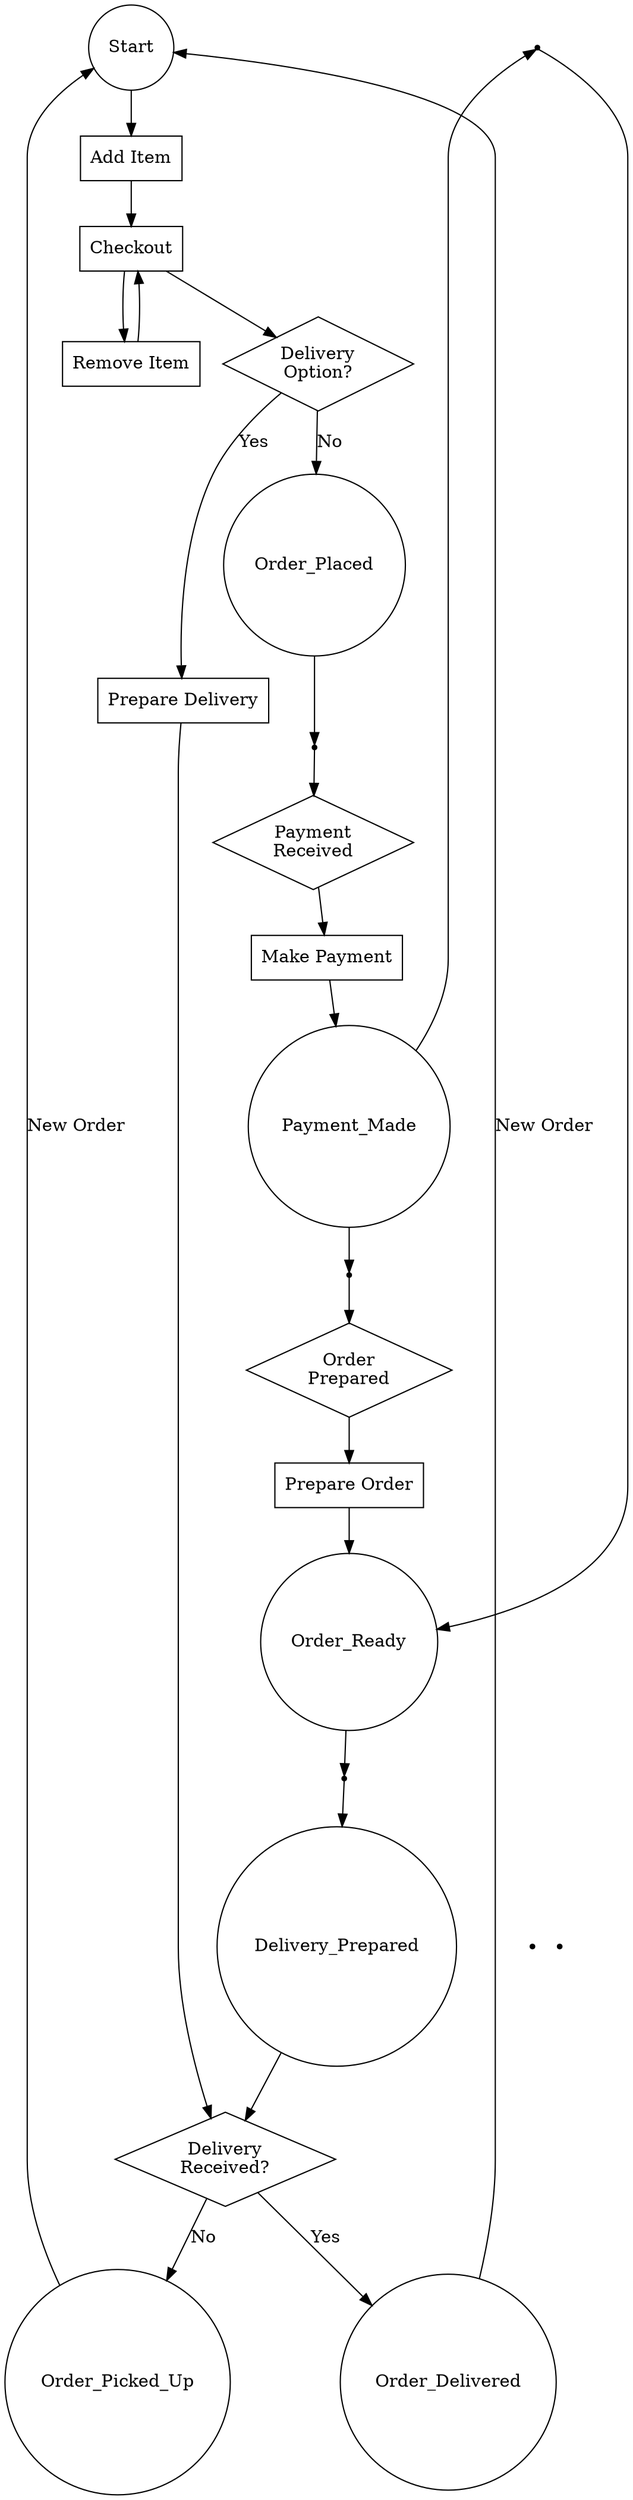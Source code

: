 digraph fast_food_ordering_process {
    node [shape=circle];
    Start;
    Order_Placed;
    Payment_Made;
    Order_Ready;
    Order_Picked_Up;
    Delivery_Prepared;
    Order_Delivered;
    node [shape=box];
    Add_Item [label="Add Item"];
    Remove_Item [label="Remove Item"];
    Checkout [label="Checkout"];
    Make_Payment [label="Make Payment"];
    Prepare_Order [label="Prepare Order"];
    Prepare_Delivery [label="Prepare Delivery"];
    node [shape=diamond];
    Payment_Received [label="Payment\nReceived"];
    Order_Prepared [label="Order\nPrepared"];
    Delivery_Option [label="Delivery\nOption?"];
    Delivery_Received [label="Delivery\nReceived?"];
    node [shape=point];
    e1 [label=""];
    e2 [label=""];
    e3 [label=""];
    e4 [label=""];
    e5 [label=""];
    e6 [label=""];
    Start -> Add_Item;
    Add_Item -> Checkout;
    Checkout -> Remove_Item;
    Remove_Item -> Checkout;
    Checkout -> Delivery_Option;
    Delivery_Option -> Prepare_Delivery [label="Yes"];
    Delivery_Option -> Order_Placed [label="No"];
    Prepare_Delivery -> Delivery_Received;
    Delivery_Received -> Order_Delivered [label="Yes"];
    Delivery_Received -> Order_Picked_Up [label="No"];
    Order_Placed -> e1 -> Payment_Received;
    Payment_Received -> Make_Payment;
    Make_Payment -> Payment_Made -> e2;
    e2 -> Order_Prepared;
    Order_Prepared -> Prepare_Order;
    Prepare_Order -> Order_Ready -> e3;
    e3 -> Delivery_Prepared;
    Delivery_Prepared -> Delivery_Received;
    Order_Delivered -> Start [label="New Order"];
    Order_Picked_Up -> Start [label="New Order"];
    Payment_Made -> e4 -> Order_Ready;
    {rank=same; Start, e4}
    {rank=same; Delivery_Prepared, e5, e6}
}
